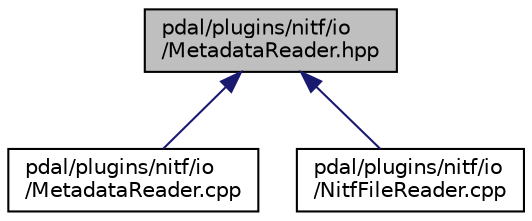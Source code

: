 digraph "pdal/plugins/nitf/io/MetadataReader.hpp"
{
  edge [fontname="Helvetica",fontsize="10",labelfontname="Helvetica",labelfontsize="10"];
  node [fontname="Helvetica",fontsize="10",shape=record];
  Node1 [label="pdal/plugins/nitf/io\l/MetadataReader.hpp",height=0.2,width=0.4,color="black", fillcolor="grey75", style="filled", fontcolor="black"];
  Node1 -> Node2 [dir="back",color="midnightblue",fontsize="10",style="solid",fontname="Helvetica"];
  Node2 [label="pdal/plugins/nitf/io\l/MetadataReader.cpp",height=0.2,width=0.4,color="black", fillcolor="white", style="filled",URL="$MetadataReader_8cpp.html"];
  Node1 -> Node3 [dir="back",color="midnightblue",fontsize="10",style="solid",fontname="Helvetica"];
  Node3 [label="pdal/plugins/nitf/io\l/NitfFileReader.cpp",height=0.2,width=0.4,color="black", fillcolor="white", style="filled",URL="$NitfFileReader_8cpp.html"];
}
